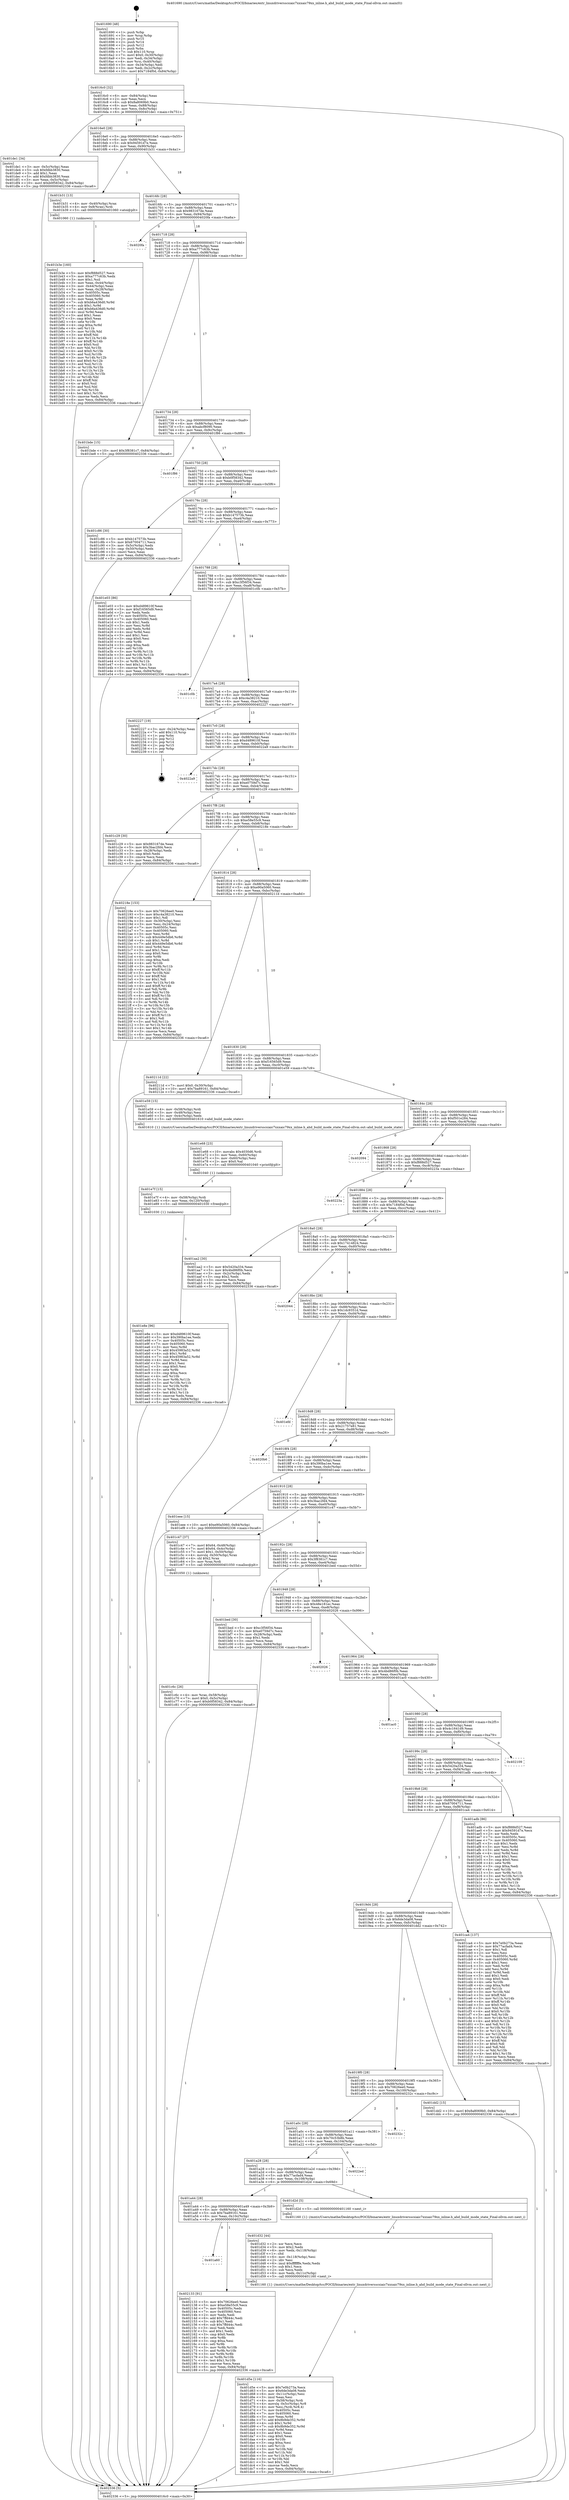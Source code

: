 digraph "0x401690" {
  label = "0x401690 (/mnt/c/Users/mathe/Desktop/tcc/POCII/binaries/extr_linuxdriversscsiaic7xxxaic79xx_inline.h_ahd_build_mode_state_Final-ollvm.out::main(0))"
  labelloc = "t"
  node[shape=record]

  Entry [label="",width=0.3,height=0.3,shape=circle,fillcolor=black,style=filled]
  "0x4016c0" [label="{
     0x4016c0 [32]\l
     | [instrs]\l
     &nbsp;&nbsp;0x4016c0 \<+6\>: mov -0x84(%rbp),%eax\l
     &nbsp;&nbsp;0x4016c6 \<+2\>: mov %eax,%ecx\l
     &nbsp;&nbsp;0x4016c8 \<+6\>: sub $0x8a8069b0,%ecx\l
     &nbsp;&nbsp;0x4016ce \<+6\>: mov %eax,-0x88(%rbp)\l
     &nbsp;&nbsp;0x4016d4 \<+6\>: mov %ecx,-0x8c(%rbp)\l
     &nbsp;&nbsp;0x4016da \<+6\>: je 0000000000401de1 \<main+0x751\>\l
  }"]
  "0x401de1" [label="{
     0x401de1 [34]\l
     | [instrs]\l
     &nbsp;&nbsp;0x401de1 \<+3\>: mov -0x5c(%rbp),%eax\l
     &nbsp;&nbsp;0x401de4 \<+5\>: sub $0xfdbb3830,%eax\l
     &nbsp;&nbsp;0x401de9 \<+3\>: add $0x1,%eax\l
     &nbsp;&nbsp;0x401dec \<+5\>: add $0xfdbb3830,%eax\l
     &nbsp;&nbsp;0x401df1 \<+3\>: mov %eax,-0x5c(%rbp)\l
     &nbsp;&nbsp;0x401df4 \<+10\>: movl $0xb0f58342,-0x84(%rbp)\l
     &nbsp;&nbsp;0x401dfe \<+5\>: jmp 0000000000402336 \<main+0xca6\>\l
  }"]
  "0x4016e0" [label="{
     0x4016e0 [28]\l
     | [instrs]\l
     &nbsp;&nbsp;0x4016e0 \<+5\>: jmp 00000000004016e5 \<main+0x55\>\l
     &nbsp;&nbsp;0x4016e5 \<+6\>: mov -0x88(%rbp),%eax\l
     &nbsp;&nbsp;0x4016eb \<+5\>: sub $0x94591d7e,%eax\l
     &nbsp;&nbsp;0x4016f0 \<+6\>: mov %eax,-0x90(%rbp)\l
     &nbsp;&nbsp;0x4016f6 \<+6\>: je 0000000000401b31 \<main+0x4a1\>\l
  }"]
  Exit [label="",width=0.3,height=0.3,shape=circle,fillcolor=black,style=filled,peripheries=2]
  "0x401b31" [label="{
     0x401b31 [13]\l
     | [instrs]\l
     &nbsp;&nbsp;0x401b31 \<+4\>: mov -0x40(%rbp),%rax\l
     &nbsp;&nbsp;0x401b35 \<+4\>: mov 0x8(%rax),%rdi\l
     &nbsp;&nbsp;0x401b39 \<+5\>: call 0000000000401060 \<atoi@plt\>\l
     | [calls]\l
     &nbsp;&nbsp;0x401060 \{1\} (unknown)\l
  }"]
  "0x4016fc" [label="{
     0x4016fc [28]\l
     | [instrs]\l
     &nbsp;&nbsp;0x4016fc \<+5\>: jmp 0000000000401701 \<main+0x71\>\l
     &nbsp;&nbsp;0x401701 \<+6\>: mov -0x88(%rbp),%eax\l
     &nbsp;&nbsp;0x401707 \<+5\>: sub $0x983167de,%eax\l
     &nbsp;&nbsp;0x40170c \<+6\>: mov %eax,-0x94(%rbp)\l
     &nbsp;&nbsp;0x401712 \<+6\>: je 00000000004020fa \<main+0xa6a\>\l
  }"]
  "0x401a60" [label="{
     0x401a60\l
  }", style=dashed]
  "0x4020fa" [label="{
     0x4020fa\l
  }", style=dashed]
  "0x401718" [label="{
     0x401718 [28]\l
     | [instrs]\l
     &nbsp;&nbsp;0x401718 \<+5\>: jmp 000000000040171d \<main+0x8d\>\l
     &nbsp;&nbsp;0x40171d \<+6\>: mov -0x88(%rbp),%eax\l
     &nbsp;&nbsp;0x401723 \<+5\>: sub $0xa777c63b,%eax\l
     &nbsp;&nbsp;0x401728 \<+6\>: mov %eax,-0x98(%rbp)\l
     &nbsp;&nbsp;0x40172e \<+6\>: je 0000000000401bde \<main+0x54e\>\l
  }"]
  "0x402133" [label="{
     0x402133 [91]\l
     | [instrs]\l
     &nbsp;&nbsp;0x402133 \<+5\>: mov $0x70626ee0,%eax\l
     &nbsp;&nbsp;0x402138 \<+5\>: mov $0xe58e55c9,%ecx\l
     &nbsp;&nbsp;0x40213d \<+7\>: mov 0x40505c,%edx\l
     &nbsp;&nbsp;0x402144 \<+7\>: mov 0x405060,%esi\l
     &nbsp;&nbsp;0x40214b \<+2\>: mov %edx,%edi\l
     &nbsp;&nbsp;0x40214d \<+6\>: add $0x7ffd44c,%edi\l
     &nbsp;&nbsp;0x402153 \<+3\>: sub $0x1,%edi\l
     &nbsp;&nbsp;0x402156 \<+6\>: sub $0x7ffd44c,%edi\l
     &nbsp;&nbsp;0x40215c \<+3\>: imul %edi,%edx\l
     &nbsp;&nbsp;0x40215f \<+3\>: and $0x1,%edx\l
     &nbsp;&nbsp;0x402162 \<+3\>: cmp $0x0,%edx\l
     &nbsp;&nbsp;0x402165 \<+4\>: sete %r8b\l
     &nbsp;&nbsp;0x402169 \<+3\>: cmp $0xa,%esi\l
     &nbsp;&nbsp;0x40216c \<+4\>: setl %r9b\l
     &nbsp;&nbsp;0x402170 \<+3\>: mov %r8b,%r10b\l
     &nbsp;&nbsp;0x402173 \<+3\>: and %r9b,%r10b\l
     &nbsp;&nbsp;0x402176 \<+3\>: xor %r9b,%r8b\l
     &nbsp;&nbsp;0x402179 \<+3\>: or %r8b,%r10b\l
     &nbsp;&nbsp;0x40217c \<+4\>: test $0x1,%r10b\l
     &nbsp;&nbsp;0x402180 \<+3\>: cmovne %ecx,%eax\l
     &nbsp;&nbsp;0x402183 \<+6\>: mov %eax,-0x84(%rbp)\l
     &nbsp;&nbsp;0x402189 \<+5\>: jmp 0000000000402336 \<main+0xca6\>\l
  }"]
  "0x401bde" [label="{
     0x401bde [15]\l
     | [instrs]\l
     &nbsp;&nbsp;0x401bde \<+10\>: movl $0x3f8381c7,-0x84(%rbp)\l
     &nbsp;&nbsp;0x401be8 \<+5\>: jmp 0000000000402336 \<main+0xca6\>\l
  }"]
  "0x401734" [label="{
     0x401734 [28]\l
     | [instrs]\l
     &nbsp;&nbsp;0x401734 \<+5\>: jmp 0000000000401739 \<main+0xa9\>\l
     &nbsp;&nbsp;0x401739 \<+6\>: mov -0x88(%rbp),%eax\l
     &nbsp;&nbsp;0x40173f \<+5\>: sub $0xabcf8090,%eax\l
     &nbsp;&nbsp;0x401744 \<+6\>: mov %eax,-0x9c(%rbp)\l
     &nbsp;&nbsp;0x40174a \<+6\>: je 0000000000401f86 \<main+0x8f6\>\l
  }"]
  "0x401e8e" [label="{
     0x401e8e [96]\l
     | [instrs]\l
     &nbsp;&nbsp;0x401e8e \<+5\>: mov $0xd489610f,%eax\l
     &nbsp;&nbsp;0x401e93 \<+5\>: mov $0x390ba1ee,%edx\l
     &nbsp;&nbsp;0x401e98 \<+7\>: mov 0x40505c,%esi\l
     &nbsp;&nbsp;0x401e9f \<+7\>: mov 0x405060,%ecx\l
     &nbsp;&nbsp;0x401ea6 \<+3\>: mov %esi,%r8d\l
     &nbsp;&nbsp;0x401ea9 \<+7\>: add $0x45983a52,%r8d\l
     &nbsp;&nbsp;0x401eb0 \<+4\>: sub $0x1,%r8d\l
     &nbsp;&nbsp;0x401eb4 \<+7\>: sub $0x45983a52,%r8d\l
     &nbsp;&nbsp;0x401ebb \<+4\>: imul %r8d,%esi\l
     &nbsp;&nbsp;0x401ebf \<+3\>: and $0x1,%esi\l
     &nbsp;&nbsp;0x401ec2 \<+3\>: cmp $0x0,%esi\l
     &nbsp;&nbsp;0x401ec5 \<+4\>: sete %r9b\l
     &nbsp;&nbsp;0x401ec9 \<+3\>: cmp $0xa,%ecx\l
     &nbsp;&nbsp;0x401ecc \<+4\>: setl %r10b\l
     &nbsp;&nbsp;0x401ed0 \<+3\>: mov %r9b,%r11b\l
     &nbsp;&nbsp;0x401ed3 \<+3\>: and %r10b,%r11b\l
     &nbsp;&nbsp;0x401ed6 \<+3\>: xor %r10b,%r9b\l
     &nbsp;&nbsp;0x401ed9 \<+3\>: or %r9b,%r11b\l
     &nbsp;&nbsp;0x401edc \<+4\>: test $0x1,%r11b\l
     &nbsp;&nbsp;0x401ee0 \<+3\>: cmovne %edx,%eax\l
     &nbsp;&nbsp;0x401ee3 \<+6\>: mov %eax,-0x84(%rbp)\l
     &nbsp;&nbsp;0x401ee9 \<+5\>: jmp 0000000000402336 \<main+0xca6\>\l
  }"]
  "0x401f86" [label="{
     0x401f86\l
  }", style=dashed]
  "0x401750" [label="{
     0x401750 [28]\l
     | [instrs]\l
     &nbsp;&nbsp;0x401750 \<+5\>: jmp 0000000000401755 \<main+0xc5\>\l
     &nbsp;&nbsp;0x401755 \<+6\>: mov -0x88(%rbp),%eax\l
     &nbsp;&nbsp;0x40175b \<+5\>: sub $0xb0f58342,%eax\l
     &nbsp;&nbsp;0x401760 \<+6\>: mov %eax,-0xa0(%rbp)\l
     &nbsp;&nbsp;0x401766 \<+6\>: je 0000000000401c86 \<main+0x5f6\>\l
  }"]
  "0x401e7f" [label="{
     0x401e7f [15]\l
     | [instrs]\l
     &nbsp;&nbsp;0x401e7f \<+4\>: mov -0x58(%rbp),%rdi\l
     &nbsp;&nbsp;0x401e83 \<+6\>: mov %eax,-0x120(%rbp)\l
     &nbsp;&nbsp;0x401e89 \<+5\>: call 0000000000401030 \<free@plt\>\l
     | [calls]\l
     &nbsp;&nbsp;0x401030 \{1\} (unknown)\l
  }"]
  "0x401c86" [label="{
     0x401c86 [30]\l
     | [instrs]\l
     &nbsp;&nbsp;0x401c86 \<+5\>: mov $0xb147573b,%eax\l
     &nbsp;&nbsp;0x401c8b \<+5\>: mov $0x67004711,%ecx\l
     &nbsp;&nbsp;0x401c90 \<+3\>: mov -0x5c(%rbp),%edx\l
     &nbsp;&nbsp;0x401c93 \<+3\>: cmp -0x50(%rbp),%edx\l
     &nbsp;&nbsp;0x401c96 \<+3\>: cmovl %ecx,%eax\l
     &nbsp;&nbsp;0x401c99 \<+6\>: mov %eax,-0x84(%rbp)\l
     &nbsp;&nbsp;0x401c9f \<+5\>: jmp 0000000000402336 \<main+0xca6\>\l
  }"]
  "0x40176c" [label="{
     0x40176c [28]\l
     | [instrs]\l
     &nbsp;&nbsp;0x40176c \<+5\>: jmp 0000000000401771 \<main+0xe1\>\l
     &nbsp;&nbsp;0x401771 \<+6\>: mov -0x88(%rbp),%eax\l
     &nbsp;&nbsp;0x401777 \<+5\>: sub $0xb147573b,%eax\l
     &nbsp;&nbsp;0x40177c \<+6\>: mov %eax,-0xa4(%rbp)\l
     &nbsp;&nbsp;0x401782 \<+6\>: je 0000000000401e03 \<main+0x773\>\l
  }"]
  "0x401e68" [label="{
     0x401e68 [23]\l
     | [instrs]\l
     &nbsp;&nbsp;0x401e68 \<+10\>: movabs $0x4030d6,%rdi\l
     &nbsp;&nbsp;0x401e72 \<+3\>: mov %eax,-0x60(%rbp)\l
     &nbsp;&nbsp;0x401e75 \<+3\>: mov -0x60(%rbp),%esi\l
     &nbsp;&nbsp;0x401e78 \<+2\>: mov $0x0,%al\l
     &nbsp;&nbsp;0x401e7a \<+5\>: call 0000000000401040 \<printf@plt\>\l
     | [calls]\l
     &nbsp;&nbsp;0x401040 \{1\} (unknown)\l
  }"]
  "0x401e03" [label="{
     0x401e03 [86]\l
     | [instrs]\l
     &nbsp;&nbsp;0x401e03 \<+5\>: mov $0xd489610f,%eax\l
     &nbsp;&nbsp;0x401e08 \<+5\>: mov $0xf16565d9,%ecx\l
     &nbsp;&nbsp;0x401e0d \<+2\>: xor %edx,%edx\l
     &nbsp;&nbsp;0x401e0f \<+7\>: mov 0x40505c,%esi\l
     &nbsp;&nbsp;0x401e16 \<+7\>: mov 0x405060,%edi\l
     &nbsp;&nbsp;0x401e1d \<+3\>: sub $0x1,%edx\l
     &nbsp;&nbsp;0x401e20 \<+3\>: mov %esi,%r8d\l
     &nbsp;&nbsp;0x401e23 \<+3\>: add %edx,%r8d\l
     &nbsp;&nbsp;0x401e26 \<+4\>: imul %r8d,%esi\l
     &nbsp;&nbsp;0x401e2a \<+3\>: and $0x1,%esi\l
     &nbsp;&nbsp;0x401e2d \<+3\>: cmp $0x0,%esi\l
     &nbsp;&nbsp;0x401e30 \<+4\>: sete %r9b\l
     &nbsp;&nbsp;0x401e34 \<+3\>: cmp $0xa,%edi\l
     &nbsp;&nbsp;0x401e37 \<+4\>: setl %r10b\l
     &nbsp;&nbsp;0x401e3b \<+3\>: mov %r9b,%r11b\l
     &nbsp;&nbsp;0x401e3e \<+3\>: and %r10b,%r11b\l
     &nbsp;&nbsp;0x401e41 \<+3\>: xor %r10b,%r9b\l
     &nbsp;&nbsp;0x401e44 \<+3\>: or %r9b,%r11b\l
     &nbsp;&nbsp;0x401e47 \<+4\>: test $0x1,%r11b\l
     &nbsp;&nbsp;0x401e4b \<+3\>: cmovne %ecx,%eax\l
     &nbsp;&nbsp;0x401e4e \<+6\>: mov %eax,-0x84(%rbp)\l
     &nbsp;&nbsp;0x401e54 \<+5\>: jmp 0000000000402336 \<main+0xca6\>\l
  }"]
  "0x401788" [label="{
     0x401788 [28]\l
     | [instrs]\l
     &nbsp;&nbsp;0x401788 \<+5\>: jmp 000000000040178d \<main+0xfd\>\l
     &nbsp;&nbsp;0x40178d \<+6\>: mov -0x88(%rbp),%eax\l
     &nbsp;&nbsp;0x401793 \<+5\>: sub $0xc3f56f34,%eax\l
     &nbsp;&nbsp;0x401798 \<+6\>: mov %eax,-0xa8(%rbp)\l
     &nbsp;&nbsp;0x40179e \<+6\>: je 0000000000401c0b \<main+0x57b\>\l
  }"]
  "0x401d5e" [label="{
     0x401d5e [116]\l
     | [instrs]\l
     &nbsp;&nbsp;0x401d5e \<+5\>: mov $0x7e0b273a,%ecx\l
     &nbsp;&nbsp;0x401d63 \<+5\>: mov $0x6de3da08,%edx\l
     &nbsp;&nbsp;0x401d68 \<+6\>: mov -0x11c(%rbp),%esi\l
     &nbsp;&nbsp;0x401d6e \<+3\>: imul %eax,%esi\l
     &nbsp;&nbsp;0x401d71 \<+4\>: mov -0x58(%rbp),%rdi\l
     &nbsp;&nbsp;0x401d75 \<+4\>: movslq -0x5c(%rbp),%r8\l
     &nbsp;&nbsp;0x401d79 \<+4\>: mov %esi,(%rdi,%r8,4)\l
     &nbsp;&nbsp;0x401d7d \<+7\>: mov 0x40505c,%eax\l
     &nbsp;&nbsp;0x401d84 \<+7\>: mov 0x405060,%esi\l
     &nbsp;&nbsp;0x401d8b \<+3\>: mov %eax,%r9d\l
     &nbsp;&nbsp;0x401d8e \<+7\>: add $0x8b9de352,%r9d\l
     &nbsp;&nbsp;0x401d95 \<+4\>: sub $0x1,%r9d\l
     &nbsp;&nbsp;0x401d99 \<+7\>: sub $0x8b9de352,%r9d\l
     &nbsp;&nbsp;0x401da0 \<+4\>: imul %r9d,%eax\l
     &nbsp;&nbsp;0x401da4 \<+3\>: and $0x1,%eax\l
     &nbsp;&nbsp;0x401da7 \<+3\>: cmp $0x0,%eax\l
     &nbsp;&nbsp;0x401daa \<+4\>: sete %r10b\l
     &nbsp;&nbsp;0x401dae \<+3\>: cmp $0xa,%esi\l
     &nbsp;&nbsp;0x401db1 \<+4\>: setl %r11b\l
     &nbsp;&nbsp;0x401db5 \<+3\>: mov %r10b,%bl\l
     &nbsp;&nbsp;0x401db8 \<+3\>: and %r11b,%bl\l
     &nbsp;&nbsp;0x401dbb \<+3\>: xor %r11b,%r10b\l
     &nbsp;&nbsp;0x401dbe \<+3\>: or %r10b,%bl\l
     &nbsp;&nbsp;0x401dc1 \<+3\>: test $0x1,%bl\l
     &nbsp;&nbsp;0x401dc4 \<+3\>: cmovne %edx,%ecx\l
     &nbsp;&nbsp;0x401dc7 \<+6\>: mov %ecx,-0x84(%rbp)\l
     &nbsp;&nbsp;0x401dcd \<+5\>: jmp 0000000000402336 \<main+0xca6\>\l
  }"]
  "0x401c0b" [label="{
     0x401c0b\l
  }", style=dashed]
  "0x4017a4" [label="{
     0x4017a4 [28]\l
     | [instrs]\l
     &nbsp;&nbsp;0x4017a4 \<+5\>: jmp 00000000004017a9 \<main+0x119\>\l
     &nbsp;&nbsp;0x4017a9 \<+6\>: mov -0x88(%rbp),%eax\l
     &nbsp;&nbsp;0x4017af \<+5\>: sub $0xc4a38210,%eax\l
     &nbsp;&nbsp;0x4017b4 \<+6\>: mov %eax,-0xac(%rbp)\l
     &nbsp;&nbsp;0x4017ba \<+6\>: je 0000000000402227 \<main+0xb97\>\l
  }"]
  "0x401d32" [label="{
     0x401d32 [44]\l
     | [instrs]\l
     &nbsp;&nbsp;0x401d32 \<+2\>: xor %ecx,%ecx\l
     &nbsp;&nbsp;0x401d34 \<+5\>: mov $0x2,%edx\l
     &nbsp;&nbsp;0x401d39 \<+6\>: mov %edx,-0x118(%rbp)\l
     &nbsp;&nbsp;0x401d3f \<+1\>: cltd\l
     &nbsp;&nbsp;0x401d40 \<+6\>: mov -0x118(%rbp),%esi\l
     &nbsp;&nbsp;0x401d46 \<+2\>: idiv %esi\l
     &nbsp;&nbsp;0x401d48 \<+6\>: imul $0xfffffffe,%edx,%edx\l
     &nbsp;&nbsp;0x401d4e \<+3\>: sub $0x1,%ecx\l
     &nbsp;&nbsp;0x401d51 \<+2\>: sub %ecx,%edx\l
     &nbsp;&nbsp;0x401d53 \<+6\>: mov %edx,-0x11c(%rbp)\l
     &nbsp;&nbsp;0x401d59 \<+5\>: call 0000000000401160 \<next_i\>\l
     | [calls]\l
     &nbsp;&nbsp;0x401160 \{1\} (/mnt/c/Users/mathe/Desktop/tcc/POCII/binaries/extr_linuxdriversscsiaic7xxxaic79xx_inline.h_ahd_build_mode_state_Final-ollvm.out::next_i)\l
  }"]
  "0x402227" [label="{
     0x402227 [19]\l
     | [instrs]\l
     &nbsp;&nbsp;0x402227 \<+3\>: mov -0x24(%rbp),%eax\l
     &nbsp;&nbsp;0x40222a \<+7\>: add $0x110,%rsp\l
     &nbsp;&nbsp;0x402231 \<+1\>: pop %rbx\l
     &nbsp;&nbsp;0x402232 \<+2\>: pop %r12\l
     &nbsp;&nbsp;0x402234 \<+2\>: pop %r14\l
     &nbsp;&nbsp;0x402236 \<+2\>: pop %r15\l
     &nbsp;&nbsp;0x402238 \<+1\>: pop %rbp\l
     &nbsp;&nbsp;0x402239 \<+1\>: ret\l
  }"]
  "0x4017c0" [label="{
     0x4017c0 [28]\l
     | [instrs]\l
     &nbsp;&nbsp;0x4017c0 \<+5\>: jmp 00000000004017c5 \<main+0x135\>\l
     &nbsp;&nbsp;0x4017c5 \<+6\>: mov -0x88(%rbp),%eax\l
     &nbsp;&nbsp;0x4017cb \<+5\>: sub $0xd489610f,%eax\l
     &nbsp;&nbsp;0x4017d0 \<+6\>: mov %eax,-0xb0(%rbp)\l
     &nbsp;&nbsp;0x4017d6 \<+6\>: je 00000000004022a9 \<main+0xc19\>\l
  }"]
  "0x401a44" [label="{
     0x401a44 [28]\l
     | [instrs]\l
     &nbsp;&nbsp;0x401a44 \<+5\>: jmp 0000000000401a49 \<main+0x3b9\>\l
     &nbsp;&nbsp;0x401a49 \<+6\>: mov -0x88(%rbp),%eax\l
     &nbsp;&nbsp;0x401a4f \<+5\>: sub $0x7ba89161,%eax\l
     &nbsp;&nbsp;0x401a54 \<+6\>: mov %eax,-0x10c(%rbp)\l
     &nbsp;&nbsp;0x401a5a \<+6\>: je 0000000000402133 \<main+0xaa3\>\l
  }"]
  "0x4022a9" [label="{
     0x4022a9\l
  }", style=dashed]
  "0x4017dc" [label="{
     0x4017dc [28]\l
     | [instrs]\l
     &nbsp;&nbsp;0x4017dc \<+5\>: jmp 00000000004017e1 \<main+0x151\>\l
     &nbsp;&nbsp;0x4017e1 \<+6\>: mov -0x88(%rbp),%eax\l
     &nbsp;&nbsp;0x4017e7 \<+5\>: sub $0xe0759d7c,%eax\l
     &nbsp;&nbsp;0x4017ec \<+6\>: mov %eax,-0xb4(%rbp)\l
     &nbsp;&nbsp;0x4017f2 \<+6\>: je 0000000000401c29 \<main+0x599\>\l
  }"]
  "0x401d2d" [label="{
     0x401d2d [5]\l
     | [instrs]\l
     &nbsp;&nbsp;0x401d2d \<+5\>: call 0000000000401160 \<next_i\>\l
     | [calls]\l
     &nbsp;&nbsp;0x401160 \{1\} (/mnt/c/Users/mathe/Desktop/tcc/POCII/binaries/extr_linuxdriversscsiaic7xxxaic79xx_inline.h_ahd_build_mode_state_Final-ollvm.out::next_i)\l
  }"]
  "0x401c29" [label="{
     0x401c29 [30]\l
     | [instrs]\l
     &nbsp;&nbsp;0x401c29 \<+5\>: mov $0x983167de,%eax\l
     &nbsp;&nbsp;0x401c2e \<+5\>: mov $0x3bac2fd4,%ecx\l
     &nbsp;&nbsp;0x401c33 \<+3\>: mov -0x28(%rbp),%edx\l
     &nbsp;&nbsp;0x401c36 \<+3\>: cmp $0x0,%edx\l
     &nbsp;&nbsp;0x401c39 \<+3\>: cmove %ecx,%eax\l
     &nbsp;&nbsp;0x401c3c \<+6\>: mov %eax,-0x84(%rbp)\l
     &nbsp;&nbsp;0x401c42 \<+5\>: jmp 0000000000402336 \<main+0xca6\>\l
  }"]
  "0x4017f8" [label="{
     0x4017f8 [28]\l
     | [instrs]\l
     &nbsp;&nbsp;0x4017f8 \<+5\>: jmp 00000000004017fd \<main+0x16d\>\l
     &nbsp;&nbsp;0x4017fd \<+6\>: mov -0x88(%rbp),%eax\l
     &nbsp;&nbsp;0x401803 \<+5\>: sub $0xe58e55c9,%eax\l
     &nbsp;&nbsp;0x401808 \<+6\>: mov %eax,-0xb8(%rbp)\l
     &nbsp;&nbsp;0x40180e \<+6\>: je 000000000040218e \<main+0xafe\>\l
  }"]
  "0x401a28" [label="{
     0x401a28 [28]\l
     | [instrs]\l
     &nbsp;&nbsp;0x401a28 \<+5\>: jmp 0000000000401a2d \<main+0x39d\>\l
     &nbsp;&nbsp;0x401a2d \<+6\>: mov -0x88(%rbp),%eax\l
     &nbsp;&nbsp;0x401a33 \<+5\>: sub $0x77acfad4,%eax\l
     &nbsp;&nbsp;0x401a38 \<+6\>: mov %eax,-0x108(%rbp)\l
     &nbsp;&nbsp;0x401a3e \<+6\>: je 0000000000401d2d \<main+0x69d\>\l
  }"]
  "0x40218e" [label="{
     0x40218e [153]\l
     | [instrs]\l
     &nbsp;&nbsp;0x40218e \<+5\>: mov $0x70626ee0,%eax\l
     &nbsp;&nbsp;0x402193 \<+5\>: mov $0xc4a38210,%ecx\l
     &nbsp;&nbsp;0x402198 \<+2\>: mov $0x1,%dl\l
     &nbsp;&nbsp;0x40219a \<+3\>: mov -0x30(%rbp),%esi\l
     &nbsp;&nbsp;0x40219d \<+3\>: mov %esi,-0x24(%rbp)\l
     &nbsp;&nbsp;0x4021a0 \<+7\>: mov 0x40505c,%esi\l
     &nbsp;&nbsp;0x4021a7 \<+7\>: mov 0x405060,%edi\l
     &nbsp;&nbsp;0x4021ae \<+3\>: mov %esi,%r8d\l
     &nbsp;&nbsp;0x4021b1 \<+7\>: sub $0x449e5db6,%r8d\l
     &nbsp;&nbsp;0x4021b8 \<+4\>: sub $0x1,%r8d\l
     &nbsp;&nbsp;0x4021bc \<+7\>: add $0x449e5db6,%r8d\l
     &nbsp;&nbsp;0x4021c3 \<+4\>: imul %r8d,%esi\l
     &nbsp;&nbsp;0x4021c7 \<+3\>: and $0x1,%esi\l
     &nbsp;&nbsp;0x4021ca \<+3\>: cmp $0x0,%esi\l
     &nbsp;&nbsp;0x4021cd \<+4\>: sete %r9b\l
     &nbsp;&nbsp;0x4021d1 \<+3\>: cmp $0xa,%edi\l
     &nbsp;&nbsp;0x4021d4 \<+4\>: setl %r10b\l
     &nbsp;&nbsp;0x4021d8 \<+3\>: mov %r9b,%r11b\l
     &nbsp;&nbsp;0x4021db \<+4\>: xor $0xff,%r11b\l
     &nbsp;&nbsp;0x4021df \<+3\>: mov %r10b,%bl\l
     &nbsp;&nbsp;0x4021e2 \<+3\>: xor $0xff,%bl\l
     &nbsp;&nbsp;0x4021e5 \<+3\>: xor $0x1,%dl\l
     &nbsp;&nbsp;0x4021e8 \<+3\>: mov %r11b,%r14b\l
     &nbsp;&nbsp;0x4021eb \<+4\>: and $0xff,%r14b\l
     &nbsp;&nbsp;0x4021ef \<+3\>: and %dl,%r9b\l
     &nbsp;&nbsp;0x4021f2 \<+3\>: mov %bl,%r15b\l
     &nbsp;&nbsp;0x4021f5 \<+4\>: and $0xff,%r15b\l
     &nbsp;&nbsp;0x4021f9 \<+3\>: and %dl,%r10b\l
     &nbsp;&nbsp;0x4021fc \<+3\>: or %r9b,%r14b\l
     &nbsp;&nbsp;0x4021ff \<+3\>: or %r10b,%r15b\l
     &nbsp;&nbsp;0x402202 \<+3\>: xor %r15b,%r14b\l
     &nbsp;&nbsp;0x402205 \<+3\>: or %bl,%r11b\l
     &nbsp;&nbsp;0x402208 \<+4\>: xor $0xff,%r11b\l
     &nbsp;&nbsp;0x40220c \<+3\>: or $0x1,%dl\l
     &nbsp;&nbsp;0x40220f \<+3\>: and %dl,%r11b\l
     &nbsp;&nbsp;0x402212 \<+3\>: or %r11b,%r14b\l
     &nbsp;&nbsp;0x402215 \<+4\>: test $0x1,%r14b\l
     &nbsp;&nbsp;0x402219 \<+3\>: cmovne %ecx,%eax\l
     &nbsp;&nbsp;0x40221c \<+6\>: mov %eax,-0x84(%rbp)\l
     &nbsp;&nbsp;0x402222 \<+5\>: jmp 0000000000402336 \<main+0xca6\>\l
  }"]
  "0x401814" [label="{
     0x401814 [28]\l
     | [instrs]\l
     &nbsp;&nbsp;0x401814 \<+5\>: jmp 0000000000401819 \<main+0x189\>\l
     &nbsp;&nbsp;0x401819 \<+6\>: mov -0x88(%rbp),%eax\l
     &nbsp;&nbsp;0x40181f \<+5\>: sub $0xe90a5060,%eax\l
     &nbsp;&nbsp;0x401824 \<+6\>: mov %eax,-0xbc(%rbp)\l
     &nbsp;&nbsp;0x40182a \<+6\>: je 000000000040211d \<main+0xa8d\>\l
  }"]
  "0x4022ed" [label="{
     0x4022ed\l
  }", style=dashed]
  "0x40211d" [label="{
     0x40211d [22]\l
     | [instrs]\l
     &nbsp;&nbsp;0x40211d \<+7\>: movl $0x0,-0x30(%rbp)\l
     &nbsp;&nbsp;0x402124 \<+10\>: movl $0x7ba89161,-0x84(%rbp)\l
     &nbsp;&nbsp;0x40212e \<+5\>: jmp 0000000000402336 \<main+0xca6\>\l
  }"]
  "0x401830" [label="{
     0x401830 [28]\l
     | [instrs]\l
     &nbsp;&nbsp;0x401830 \<+5\>: jmp 0000000000401835 \<main+0x1a5\>\l
     &nbsp;&nbsp;0x401835 \<+6\>: mov -0x88(%rbp),%eax\l
     &nbsp;&nbsp;0x40183b \<+5\>: sub $0xf16565d9,%eax\l
     &nbsp;&nbsp;0x401840 \<+6\>: mov %eax,-0xc0(%rbp)\l
     &nbsp;&nbsp;0x401846 \<+6\>: je 0000000000401e59 \<main+0x7c9\>\l
  }"]
  "0x401a0c" [label="{
     0x401a0c [28]\l
     | [instrs]\l
     &nbsp;&nbsp;0x401a0c \<+5\>: jmp 0000000000401a11 \<main+0x381\>\l
     &nbsp;&nbsp;0x401a11 \<+6\>: mov -0x88(%rbp),%eax\l
     &nbsp;&nbsp;0x401a17 \<+5\>: sub $0x70c53b8b,%eax\l
     &nbsp;&nbsp;0x401a1c \<+6\>: mov %eax,-0x104(%rbp)\l
     &nbsp;&nbsp;0x401a22 \<+6\>: je 00000000004022ed \<main+0xc5d\>\l
  }"]
  "0x401e59" [label="{
     0x401e59 [15]\l
     | [instrs]\l
     &nbsp;&nbsp;0x401e59 \<+4\>: mov -0x58(%rbp),%rdi\l
     &nbsp;&nbsp;0x401e5d \<+3\>: mov -0x48(%rbp),%esi\l
     &nbsp;&nbsp;0x401e60 \<+3\>: mov -0x4c(%rbp),%edx\l
     &nbsp;&nbsp;0x401e63 \<+5\>: call 0000000000401610 \<ahd_build_mode_state\>\l
     | [calls]\l
     &nbsp;&nbsp;0x401610 \{1\} (/mnt/c/Users/mathe/Desktop/tcc/POCII/binaries/extr_linuxdriversscsiaic7xxxaic79xx_inline.h_ahd_build_mode_state_Final-ollvm.out::ahd_build_mode_state)\l
  }"]
  "0x40184c" [label="{
     0x40184c [28]\l
     | [instrs]\l
     &nbsp;&nbsp;0x40184c \<+5\>: jmp 0000000000401851 \<main+0x1c1\>\l
     &nbsp;&nbsp;0x401851 \<+6\>: mov -0x88(%rbp),%eax\l
     &nbsp;&nbsp;0x401857 \<+5\>: sub $0xf501e284,%eax\l
     &nbsp;&nbsp;0x40185c \<+6\>: mov %eax,-0xc4(%rbp)\l
     &nbsp;&nbsp;0x401862 \<+6\>: je 0000000000402094 \<main+0xa04\>\l
  }"]
  "0x40232c" [label="{
     0x40232c\l
  }", style=dashed]
  "0x402094" [label="{
     0x402094\l
  }", style=dashed]
  "0x401868" [label="{
     0x401868 [28]\l
     | [instrs]\l
     &nbsp;&nbsp;0x401868 \<+5\>: jmp 000000000040186d \<main+0x1dd\>\l
     &nbsp;&nbsp;0x40186d \<+6\>: mov -0x88(%rbp),%eax\l
     &nbsp;&nbsp;0x401873 \<+5\>: sub $0xf888d527,%eax\l
     &nbsp;&nbsp;0x401878 \<+6\>: mov %eax,-0xc8(%rbp)\l
     &nbsp;&nbsp;0x40187e \<+6\>: je 000000000040223a \<main+0xbaa\>\l
  }"]
  "0x4019f0" [label="{
     0x4019f0 [28]\l
     | [instrs]\l
     &nbsp;&nbsp;0x4019f0 \<+5\>: jmp 00000000004019f5 \<main+0x365\>\l
     &nbsp;&nbsp;0x4019f5 \<+6\>: mov -0x88(%rbp),%eax\l
     &nbsp;&nbsp;0x4019fb \<+5\>: sub $0x70626ee0,%eax\l
     &nbsp;&nbsp;0x401a00 \<+6\>: mov %eax,-0x100(%rbp)\l
     &nbsp;&nbsp;0x401a06 \<+6\>: je 000000000040232c \<main+0xc9c\>\l
  }"]
  "0x40223a" [label="{
     0x40223a\l
  }", style=dashed]
  "0x401884" [label="{
     0x401884 [28]\l
     | [instrs]\l
     &nbsp;&nbsp;0x401884 \<+5\>: jmp 0000000000401889 \<main+0x1f9\>\l
     &nbsp;&nbsp;0x401889 \<+6\>: mov -0x88(%rbp),%eax\l
     &nbsp;&nbsp;0x40188f \<+5\>: sub $0x7184f0d,%eax\l
     &nbsp;&nbsp;0x401894 \<+6\>: mov %eax,-0xcc(%rbp)\l
     &nbsp;&nbsp;0x40189a \<+6\>: je 0000000000401aa2 \<main+0x412\>\l
  }"]
  "0x401dd2" [label="{
     0x401dd2 [15]\l
     | [instrs]\l
     &nbsp;&nbsp;0x401dd2 \<+10\>: movl $0x8a8069b0,-0x84(%rbp)\l
     &nbsp;&nbsp;0x401ddc \<+5\>: jmp 0000000000402336 \<main+0xca6\>\l
  }"]
  "0x401aa2" [label="{
     0x401aa2 [30]\l
     | [instrs]\l
     &nbsp;&nbsp;0x401aa2 \<+5\>: mov $0x5420a334,%eax\l
     &nbsp;&nbsp;0x401aa7 \<+5\>: mov $0x4bd86f0b,%ecx\l
     &nbsp;&nbsp;0x401aac \<+3\>: mov -0x2c(%rbp),%edx\l
     &nbsp;&nbsp;0x401aaf \<+3\>: cmp $0x2,%edx\l
     &nbsp;&nbsp;0x401ab2 \<+3\>: cmovne %ecx,%eax\l
     &nbsp;&nbsp;0x401ab5 \<+6\>: mov %eax,-0x84(%rbp)\l
     &nbsp;&nbsp;0x401abb \<+5\>: jmp 0000000000402336 \<main+0xca6\>\l
  }"]
  "0x4018a0" [label="{
     0x4018a0 [28]\l
     | [instrs]\l
     &nbsp;&nbsp;0x4018a0 \<+5\>: jmp 00000000004018a5 \<main+0x215\>\l
     &nbsp;&nbsp;0x4018a5 \<+6\>: mov -0x88(%rbp),%eax\l
     &nbsp;&nbsp;0x4018ab \<+5\>: sub $0x17414824,%eax\l
     &nbsp;&nbsp;0x4018b0 \<+6\>: mov %eax,-0xd0(%rbp)\l
     &nbsp;&nbsp;0x4018b6 \<+6\>: je 0000000000402044 \<main+0x9b4\>\l
  }"]
  "0x402336" [label="{
     0x402336 [5]\l
     | [instrs]\l
     &nbsp;&nbsp;0x402336 \<+5\>: jmp 00000000004016c0 \<main+0x30\>\l
  }"]
  "0x401690" [label="{
     0x401690 [48]\l
     | [instrs]\l
     &nbsp;&nbsp;0x401690 \<+1\>: push %rbp\l
     &nbsp;&nbsp;0x401691 \<+3\>: mov %rsp,%rbp\l
     &nbsp;&nbsp;0x401694 \<+2\>: push %r15\l
     &nbsp;&nbsp;0x401696 \<+2\>: push %r14\l
     &nbsp;&nbsp;0x401698 \<+2\>: push %r12\l
     &nbsp;&nbsp;0x40169a \<+1\>: push %rbx\l
     &nbsp;&nbsp;0x40169b \<+7\>: sub $0x110,%rsp\l
     &nbsp;&nbsp;0x4016a2 \<+7\>: movl $0x0,-0x30(%rbp)\l
     &nbsp;&nbsp;0x4016a9 \<+3\>: mov %edi,-0x34(%rbp)\l
     &nbsp;&nbsp;0x4016ac \<+4\>: mov %rsi,-0x40(%rbp)\l
     &nbsp;&nbsp;0x4016b0 \<+3\>: mov -0x34(%rbp),%edi\l
     &nbsp;&nbsp;0x4016b3 \<+3\>: mov %edi,-0x2c(%rbp)\l
     &nbsp;&nbsp;0x4016b6 \<+10\>: movl $0x7184f0d,-0x84(%rbp)\l
  }"]
  "0x4019d4" [label="{
     0x4019d4 [28]\l
     | [instrs]\l
     &nbsp;&nbsp;0x4019d4 \<+5\>: jmp 00000000004019d9 \<main+0x349\>\l
     &nbsp;&nbsp;0x4019d9 \<+6\>: mov -0x88(%rbp),%eax\l
     &nbsp;&nbsp;0x4019df \<+5\>: sub $0x6de3da08,%eax\l
     &nbsp;&nbsp;0x4019e4 \<+6\>: mov %eax,-0xfc(%rbp)\l
     &nbsp;&nbsp;0x4019ea \<+6\>: je 0000000000401dd2 \<main+0x742\>\l
  }"]
  "0x402044" [label="{
     0x402044\l
  }", style=dashed]
  "0x4018bc" [label="{
     0x4018bc [28]\l
     | [instrs]\l
     &nbsp;&nbsp;0x4018bc \<+5\>: jmp 00000000004018c1 \<main+0x231\>\l
     &nbsp;&nbsp;0x4018c1 \<+6\>: mov -0x88(%rbp),%eax\l
     &nbsp;&nbsp;0x4018c7 \<+5\>: sub $0x1dc9351d,%eax\l
     &nbsp;&nbsp;0x4018cc \<+6\>: mov %eax,-0xd4(%rbp)\l
     &nbsp;&nbsp;0x4018d2 \<+6\>: je 0000000000401efd \<main+0x86d\>\l
  }"]
  "0x401ca4" [label="{
     0x401ca4 [137]\l
     | [instrs]\l
     &nbsp;&nbsp;0x401ca4 \<+5\>: mov $0x7e0b273a,%eax\l
     &nbsp;&nbsp;0x401ca9 \<+5\>: mov $0x77acfad4,%ecx\l
     &nbsp;&nbsp;0x401cae \<+2\>: mov $0x1,%dl\l
     &nbsp;&nbsp;0x401cb0 \<+2\>: xor %esi,%esi\l
     &nbsp;&nbsp;0x401cb2 \<+7\>: mov 0x40505c,%edi\l
     &nbsp;&nbsp;0x401cb9 \<+8\>: mov 0x405060,%r8d\l
     &nbsp;&nbsp;0x401cc1 \<+3\>: sub $0x1,%esi\l
     &nbsp;&nbsp;0x401cc4 \<+3\>: mov %edi,%r9d\l
     &nbsp;&nbsp;0x401cc7 \<+3\>: add %esi,%r9d\l
     &nbsp;&nbsp;0x401cca \<+4\>: imul %r9d,%edi\l
     &nbsp;&nbsp;0x401cce \<+3\>: and $0x1,%edi\l
     &nbsp;&nbsp;0x401cd1 \<+3\>: cmp $0x0,%edi\l
     &nbsp;&nbsp;0x401cd4 \<+4\>: sete %r10b\l
     &nbsp;&nbsp;0x401cd8 \<+4\>: cmp $0xa,%r8d\l
     &nbsp;&nbsp;0x401cdc \<+4\>: setl %r11b\l
     &nbsp;&nbsp;0x401ce0 \<+3\>: mov %r10b,%bl\l
     &nbsp;&nbsp;0x401ce3 \<+3\>: xor $0xff,%bl\l
     &nbsp;&nbsp;0x401ce6 \<+3\>: mov %r11b,%r14b\l
     &nbsp;&nbsp;0x401ce9 \<+4\>: xor $0xff,%r14b\l
     &nbsp;&nbsp;0x401ced \<+3\>: xor $0x0,%dl\l
     &nbsp;&nbsp;0x401cf0 \<+3\>: mov %bl,%r15b\l
     &nbsp;&nbsp;0x401cf3 \<+4\>: and $0x0,%r15b\l
     &nbsp;&nbsp;0x401cf7 \<+3\>: and %dl,%r10b\l
     &nbsp;&nbsp;0x401cfa \<+3\>: mov %r14b,%r12b\l
     &nbsp;&nbsp;0x401cfd \<+4\>: and $0x0,%r12b\l
     &nbsp;&nbsp;0x401d01 \<+3\>: and %dl,%r11b\l
     &nbsp;&nbsp;0x401d04 \<+3\>: or %r10b,%r15b\l
     &nbsp;&nbsp;0x401d07 \<+3\>: or %r11b,%r12b\l
     &nbsp;&nbsp;0x401d0a \<+3\>: xor %r12b,%r15b\l
     &nbsp;&nbsp;0x401d0d \<+3\>: or %r14b,%bl\l
     &nbsp;&nbsp;0x401d10 \<+3\>: xor $0xff,%bl\l
     &nbsp;&nbsp;0x401d13 \<+3\>: or $0x0,%dl\l
     &nbsp;&nbsp;0x401d16 \<+2\>: and %dl,%bl\l
     &nbsp;&nbsp;0x401d18 \<+3\>: or %bl,%r15b\l
     &nbsp;&nbsp;0x401d1b \<+4\>: test $0x1,%r15b\l
     &nbsp;&nbsp;0x401d1f \<+3\>: cmovne %ecx,%eax\l
     &nbsp;&nbsp;0x401d22 \<+6\>: mov %eax,-0x84(%rbp)\l
     &nbsp;&nbsp;0x401d28 \<+5\>: jmp 0000000000402336 \<main+0xca6\>\l
  }"]
  "0x401efd" [label="{
     0x401efd\l
  }", style=dashed]
  "0x4018d8" [label="{
     0x4018d8 [28]\l
     | [instrs]\l
     &nbsp;&nbsp;0x4018d8 \<+5\>: jmp 00000000004018dd \<main+0x24d\>\l
     &nbsp;&nbsp;0x4018dd \<+6\>: mov -0x88(%rbp),%eax\l
     &nbsp;&nbsp;0x4018e3 \<+5\>: sub $0x21757e81,%eax\l
     &nbsp;&nbsp;0x4018e8 \<+6\>: mov %eax,-0xd8(%rbp)\l
     &nbsp;&nbsp;0x4018ee \<+6\>: je 00000000004020b6 \<main+0xa26\>\l
  }"]
  "0x401c6c" [label="{
     0x401c6c [26]\l
     | [instrs]\l
     &nbsp;&nbsp;0x401c6c \<+4\>: mov %rax,-0x58(%rbp)\l
     &nbsp;&nbsp;0x401c70 \<+7\>: movl $0x0,-0x5c(%rbp)\l
     &nbsp;&nbsp;0x401c77 \<+10\>: movl $0xb0f58342,-0x84(%rbp)\l
     &nbsp;&nbsp;0x401c81 \<+5\>: jmp 0000000000402336 \<main+0xca6\>\l
  }"]
  "0x4020b6" [label="{
     0x4020b6\l
  }", style=dashed]
  "0x4018f4" [label="{
     0x4018f4 [28]\l
     | [instrs]\l
     &nbsp;&nbsp;0x4018f4 \<+5\>: jmp 00000000004018f9 \<main+0x269\>\l
     &nbsp;&nbsp;0x4018f9 \<+6\>: mov -0x88(%rbp),%eax\l
     &nbsp;&nbsp;0x4018ff \<+5\>: sub $0x390ba1ee,%eax\l
     &nbsp;&nbsp;0x401904 \<+6\>: mov %eax,-0xdc(%rbp)\l
     &nbsp;&nbsp;0x40190a \<+6\>: je 0000000000401eee \<main+0x85e\>\l
  }"]
  "0x401b3e" [label="{
     0x401b3e [160]\l
     | [instrs]\l
     &nbsp;&nbsp;0x401b3e \<+5\>: mov $0xf888d527,%ecx\l
     &nbsp;&nbsp;0x401b43 \<+5\>: mov $0xa777c63b,%edx\l
     &nbsp;&nbsp;0x401b48 \<+3\>: mov $0x1,%sil\l
     &nbsp;&nbsp;0x401b4b \<+3\>: mov %eax,-0x44(%rbp)\l
     &nbsp;&nbsp;0x401b4e \<+3\>: mov -0x44(%rbp),%eax\l
     &nbsp;&nbsp;0x401b51 \<+3\>: mov %eax,-0x28(%rbp)\l
     &nbsp;&nbsp;0x401b54 \<+7\>: mov 0x40505c,%eax\l
     &nbsp;&nbsp;0x401b5b \<+8\>: mov 0x405060,%r8d\l
     &nbsp;&nbsp;0x401b63 \<+3\>: mov %eax,%r9d\l
     &nbsp;&nbsp;0x401b66 \<+7\>: sub $0xb6a436d0,%r9d\l
     &nbsp;&nbsp;0x401b6d \<+4\>: sub $0x1,%r9d\l
     &nbsp;&nbsp;0x401b71 \<+7\>: add $0xb6a436d0,%r9d\l
     &nbsp;&nbsp;0x401b78 \<+4\>: imul %r9d,%eax\l
     &nbsp;&nbsp;0x401b7c \<+3\>: and $0x1,%eax\l
     &nbsp;&nbsp;0x401b7f \<+3\>: cmp $0x0,%eax\l
     &nbsp;&nbsp;0x401b82 \<+4\>: sete %r10b\l
     &nbsp;&nbsp;0x401b86 \<+4\>: cmp $0xa,%r8d\l
     &nbsp;&nbsp;0x401b8a \<+4\>: setl %r11b\l
     &nbsp;&nbsp;0x401b8e \<+3\>: mov %r10b,%bl\l
     &nbsp;&nbsp;0x401b91 \<+3\>: xor $0xff,%bl\l
     &nbsp;&nbsp;0x401b94 \<+3\>: mov %r11b,%r14b\l
     &nbsp;&nbsp;0x401b97 \<+4\>: xor $0xff,%r14b\l
     &nbsp;&nbsp;0x401b9b \<+4\>: xor $0x0,%sil\l
     &nbsp;&nbsp;0x401b9f \<+3\>: mov %bl,%r15b\l
     &nbsp;&nbsp;0x401ba2 \<+4\>: and $0x0,%r15b\l
     &nbsp;&nbsp;0x401ba6 \<+3\>: and %sil,%r10b\l
     &nbsp;&nbsp;0x401ba9 \<+3\>: mov %r14b,%r12b\l
     &nbsp;&nbsp;0x401bac \<+4\>: and $0x0,%r12b\l
     &nbsp;&nbsp;0x401bb0 \<+3\>: and %sil,%r11b\l
     &nbsp;&nbsp;0x401bb3 \<+3\>: or %r10b,%r15b\l
     &nbsp;&nbsp;0x401bb6 \<+3\>: or %r11b,%r12b\l
     &nbsp;&nbsp;0x401bb9 \<+3\>: xor %r12b,%r15b\l
     &nbsp;&nbsp;0x401bbc \<+3\>: or %r14b,%bl\l
     &nbsp;&nbsp;0x401bbf \<+3\>: xor $0xff,%bl\l
     &nbsp;&nbsp;0x401bc2 \<+4\>: or $0x0,%sil\l
     &nbsp;&nbsp;0x401bc6 \<+3\>: and %sil,%bl\l
     &nbsp;&nbsp;0x401bc9 \<+3\>: or %bl,%r15b\l
     &nbsp;&nbsp;0x401bcc \<+4\>: test $0x1,%r15b\l
     &nbsp;&nbsp;0x401bd0 \<+3\>: cmovne %edx,%ecx\l
     &nbsp;&nbsp;0x401bd3 \<+6\>: mov %ecx,-0x84(%rbp)\l
     &nbsp;&nbsp;0x401bd9 \<+5\>: jmp 0000000000402336 \<main+0xca6\>\l
  }"]
  "0x401eee" [label="{
     0x401eee [15]\l
     | [instrs]\l
     &nbsp;&nbsp;0x401eee \<+10\>: movl $0xe90a5060,-0x84(%rbp)\l
     &nbsp;&nbsp;0x401ef8 \<+5\>: jmp 0000000000402336 \<main+0xca6\>\l
  }"]
  "0x401910" [label="{
     0x401910 [28]\l
     | [instrs]\l
     &nbsp;&nbsp;0x401910 \<+5\>: jmp 0000000000401915 \<main+0x285\>\l
     &nbsp;&nbsp;0x401915 \<+6\>: mov -0x88(%rbp),%eax\l
     &nbsp;&nbsp;0x40191b \<+5\>: sub $0x3bac2fd4,%eax\l
     &nbsp;&nbsp;0x401920 \<+6\>: mov %eax,-0xe0(%rbp)\l
     &nbsp;&nbsp;0x401926 \<+6\>: je 0000000000401c47 \<main+0x5b7\>\l
  }"]
  "0x4019b8" [label="{
     0x4019b8 [28]\l
     | [instrs]\l
     &nbsp;&nbsp;0x4019b8 \<+5\>: jmp 00000000004019bd \<main+0x32d\>\l
     &nbsp;&nbsp;0x4019bd \<+6\>: mov -0x88(%rbp),%eax\l
     &nbsp;&nbsp;0x4019c3 \<+5\>: sub $0x67004711,%eax\l
     &nbsp;&nbsp;0x4019c8 \<+6\>: mov %eax,-0xf8(%rbp)\l
     &nbsp;&nbsp;0x4019ce \<+6\>: je 0000000000401ca4 \<main+0x614\>\l
  }"]
  "0x401c47" [label="{
     0x401c47 [37]\l
     | [instrs]\l
     &nbsp;&nbsp;0x401c47 \<+7\>: movl $0x64,-0x48(%rbp)\l
     &nbsp;&nbsp;0x401c4e \<+7\>: movl $0x64,-0x4c(%rbp)\l
     &nbsp;&nbsp;0x401c55 \<+7\>: movl $0x1,-0x50(%rbp)\l
     &nbsp;&nbsp;0x401c5c \<+4\>: movslq -0x50(%rbp),%rax\l
     &nbsp;&nbsp;0x401c60 \<+4\>: shl $0x2,%rax\l
     &nbsp;&nbsp;0x401c64 \<+3\>: mov %rax,%rdi\l
     &nbsp;&nbsp;0x401c67 \<+5\>: call 0000000000401050 \<malloc@plt\>\l
     | [calls]\l
     &nbsp;&nbsp;0x401050 \{1\} (unknown)\l
  }"]
  "0x40192c" [label="{
     0x40192c [28]\l
     | [instrs]\l
     &nbsp;&nbsp;0x40192c \<+5\>: jmp 0000000000401931 \<main+0x2a1\>\l
     &nbsp;&nbsp;0x401931 \<+6\>: mov -0x88(%rbp),%eax\l
     &nbsp;&nbsp;0x401937 \<+5\>: sub $0x3f8381c7,%eax\l
     &nbsp;&nbsp;0x40193c \<+6\>: mov %eax,-0xe4(%rbp)\l
     &nbsp;&nbsp;0x401942 \<+6\>: je 0000000000401bed \<main+0x55d\>\l
  }"]
  "0x401adb" [label="{
     0x401adb [86]\l
     | [instrs]\l
     &nbsp;&nbsp;0x401adb \<+5\>: mov $0xf888d527,%eax\l
     &nbsp;&nbsp;0x401ae0 \<+5\>: mov $0x94591d7e,%ecx\l
     &nbsp;&nbsp;0x401ae5 \<+2\>: xor %edx,%edx\l
     &nbsp;&nbsp;0x401ae7 \<+7\>: mov 0x40505c,%esi\l
     &nbsp;&nbsp;0x401aee \<+7\>: mov 0x405060,%edi\l
     &nbsp;&nbsp;0x401af5 \<+3\>: sub $0x1,%edx\l
     &nbsp;&nbsp;0x401af8 \<+3\>: mov %esi,%r8d\l
     &nbsp;&nbsp;0x401afb \<+3\>: add %edx,%r8d\l
     &nbsp;&nbsp;0x401afe \<+4\>: imul %r8d,%esi\l
     &nbsp;&nbsp;0x401b02 \<+3\>: and $0x1,%esi\l
     &nbsp;&nbsp;0x401b05 \<+3\>: cmp $0x0,%esi\l
     &nbsp;&nbsp;0x401b08 \<+4\>: sete %r9b\l
     &nbsp;&nbsp;0x401b0c \<+3\>: cmp $0xa,%edi\l
     &nbsp;&nbsp;0x401b0f \<+4\>: setl %r10b\l
     &nbsp;&nbsp;0x401b13 \<+3\>: mov %r9b,%r11b\l
     &nbsp;&nbsp;0x401b16 \<+3\>: and %r10b,%r11b\l
     &nbsp;&nbsp;0x401b19 \<+3\>: xor %r10b,%r9b\l
     &nbsp;&nbsp;0x401b1c \<+3\>: or %r9b,%r11b\l
     &nbsp;&nbsp;0x401b1f \<+4\>: test $0x1,%r11b\l
     &nbsp;&nbsp;0x401b23 \<+3\>: cmovne %ecx,%eax\l
     &nbsp;&nbsp;0x401b26 \<+6\>: mov %eax,-0x84(%rbp)\l
     &nbsp;&nbsp;0x401b2c \<+5\>: jmp 0000000000402336 \<main+0xca6\>\l
  }"]
  "0x401bed" [label="{
     0x401bed [30]\l
     | [instrs]\l
     &nbsp;&nbsp;0x401bed \<+5\>: mov $0xc3f56f34,%eax\l
     &nbsp;&nbsp;0x401bf2 \<+5\>: mov $0xe0759d7c,%ecx\l
     &nbsp;&nbsp;0x401bf7 \<+3\>: mov -0x28(%rbp),%edx\l
     &nbsp;&nbsp;0x401bfa \<+3\>: cmp $0x1,%edx\l
     &nbsp;&nbsp;0x401bfd \<+3\>: cmovl %ecx,%eax\l
     &nbsp;&nbsp;0x401c00 \<+6\>: mov %eax,-0x84(%rbp)\l
     &nbsp;&nbsp;0x401c06 \<+5\>: jmp 0000000000402336 \<main+0xca6\>\l
  }"]
  "0x401948" [label="{
     0x401948 [28]\l
     | [instrs]\l
     &nbsp;&nbsp;0x401948 \<+5\>: jmp 000000000040194d \<main+0x2bd\>\l
     &nbsp;&nbsp;0x40194d \<+6\>: mov -0x88(%rbp),%eax\l
     &nbsp;&nbsp;0x401953 \<+5\>: sub $0x48e181ec,%eax\l
     &nbsp;&nbsp;0x401958 \<+6\>: mov %eax,-0xe8(%rbp)\l
     &nbsp;&nbsp;0x40195e \<+6\>: je 0000000000402026 \<main+0x996\>\l
  }"]
  "0x40199c" [label="{
     0x40199c [28]\l
     | [instrs]\l
     &nbsp;&nbsp;0x40199c \<+5\>: jmp 00000000004019a1 \<main+0x311\>\l
     &nbsp;&nbsp;0x4019a1 \<+6\>: mov -0x88(%rbp),%eax\l
     &nbsp;&nbsp;0x4019a7 \<+5\>: sub $0x5420a334,%eax\l
     &nbsp;&nbsp;0x4019ac \<+6\>: mov %eax,-0xf4(%rbp)\l
     &nbsp;&nbsp;0x4019b2 \<+6\>: je 0000000000401adb \<main+0x44b\>\l
  }"]
  "0x402026" [label="{
     0x402026\l
  }", style=dashed]
  "0x401964" [label="{
     0x401964 [28]\l
     | [instrs]\l
     &nbsp;&nbsp;0x401964 \<+5\>: jmp 0000000000401969 \<main+0x2d9\>\l
     &nbsp;&nbsp;0x401969 \<+6\>: mov -0x88(%rbp),%eax\l
     &nbsp;&nbsp;0x40196f \<+5\>: sub $0x4bd86f0b,%eax\l
     &nbsp;&nbsp;0x401974 \<+6\>: mov %eax,-0xec(%rbp)\l
     &nbsp;&nbsp;0x40197a \<+6\>: je 0000000000401ac0 \<main+0x430\>\l
  }"]
  "0x402109" [label="{
     0x402109\l
  }", style=dashed]
  "0x401ac0" [label="{
     0x401ac0\l
  }", style=dashed]
  "0x401980" [label="{
     0x401980 [28]\l
     | [instrs]\l
     &nbsp;&nbsp;0x401980 \<+5\>: jmp 0000000000401985 \<main+0x2f5\>\l
     &nbsp;&nbsp;0x401985 \<+6\>: mov -0x88(%rbp),%eax\l
     &nbsp;&nbsp;0x40198b \<+5\>: sub $0x4c1641d9,%eax\l
     &nbsp;&nbsp;0x401990 \<+6\>: mov %eax,-0xf0(%rbp)\l
     &nbsp;&nbsp;0x401996 \<+6\>: je 0000000000402109 \<main+0xa79\>\l
  }"]
  Entry -> "0x401690" [label=" 1"]
  "0x4016c0" -> "0x401de1" [label=" 1"]
  "0x4016c0" -> "0x4016e0" [label=" 19"]
  "0x402227" -> Exit [label=" 1"]
  "0x4016e0" -> "0x401b31" [label=" 1"]
  "0x4016e0" -> "0x4016fc" [label=" 18"]
  "0x40218e" -> "0x402336" [label=" 1"]
  "0x4016fc" -> "0x4020fa" [label=" 0"]
  "0x4016fc" -> "0x401718" [label=" 18"]
  "0x402133" -> "0x402336" [label=" 1"]
  "0x401718" -> "0x401bde" [label=" 1"]
  "0x401718" -> "0x401734" [label=" 17"]
  "0x401a44" -> "0x401a60" [label=" 0"]
  "0x401734" -> "0x401f86" [label=" 0"]
  "0x401734" -> "0x401750" [label=" 17"]
  "0x401a44" -> "0x402133" [label=" 1"]
  "0x401750" -> "0x401c86" [label=" 2"]
  "0x401750" -> "0x40176c" [label=" 15"]
  "0x40211d" -> "0x402336" [label=" 1"]
  "0x40176c" -> "0x401e03" [label=" 1"]
  "0x40176c" -> "0x401788" [label=" 14"]
  "0x401eee" -> "0x402336" [label=" 1"]
  "0x401788" -> "0x401c0b" [label=" 0"]
  "0x401788" -> "0x4017a4" [label=" 14"]
  "0x401e8e" -> "0x402336" [label=" 1"]
  "0x4017a4" -> "0x402227" [label=" 1"]
  "0x4017a4" -> "0x4017c0" [label=" 13"]
  "0x401e7f" -> "0x401e8e" [label=" 1"]
  "0x4017c0" -> "0x4022a9" [label=" 0"]
  "0x4017c0" -> "0x4017dc" [label=" 13"]
  "0x401e68" -> "0x401e7f" [label=" 1"]
  "0x4017dc" -> "0x401c29" [label=" 1"]
  "0x4017dc" -> "0x4017f8" [label=" 12"]
  "0x401e59" -> "0x401e68" [label=" 1"]
  "0x4017f8" -> "0x40218e" [label=" 1"]
  "0x4017f8" -> "0x401814" [label=" 11"]
  "0x401de1" -> "0x402336" [label=" 1"]
  "0x401814" -> "0x40211d" [label=" 1"]
  "0x401814" -> "0x401830" [label=" 10"]
  "0x401dd2" -> "0x402336" [label=" 1"]
  "0x401830" -> "0x401e59" [label=" 1"]
  "0x401830" -> "0x40184c" [label=" 9"]
  "0x401d32" -> "0x401d5e" [label=" 1"]
  "0x40184c" -> "0x402094" [label=" 0"]
  "0x40184c" -> "0x401868" [label=" 9"]
  "0x401d2d" -> "0x401d32" [label=" 1"]
  "0x401868" -> "0x40223a" [label=" 0"]
  "0x401868" -> "0x401884" [label=" 9"]
  "0x401a28" -> "0x401d2d" [label=" 1"]
  "0x401884" -> "0x401aa2" [label=" 1"]
  "0x401884" -> "0x4018a0" [label=" 8"]
  "0x401aa2" -> "0x402336" [label=" 1"]
  "0x401690" -> "0x4016c0" [label=" 1"]
  "0x402336" -> "0x4016c0" [label=" 19"]
  "0x401e03" -> "0x402336" [label=" 1"]
  "0x4018a0" -> "0x402044" [label=" 0"]
  "0x4018a0" -> "0x4018bc" [label=" 8"]
  "0x401a0c" -> "0x4022ed" [label=" 0"]
  "0x4018bc" -> "0x401efd" [label=" 0"]
  "0x4018bc" -> "0x4018d8" [label=" 8"]
  "0x401d5e" -> "0x402336" [label=" 1"]
  "0x4018d8" -> "0x4020b6" [label=" 0"]
  "0x4018d8" -> "0x4018f4" [label=" 8"]
  "0x4019f0" -> "0x40232c" [label=" 0"]
  "0x4018f4" -> "0x401eee" [label=" 1"]
  "0x4018f4" -> "0x401910" [label=" 7"]
  "0x401a28" -> "0x401a44" [label=" 1"]
  "0x401910" -> "0x401c47" [label=" 1"]
  "0x401910" -> "0x40192c" [label=" 6"]
  "0x4019d4" -> "0x4019f0" [label=" 2"]
  "0x40192c" -> "0x401bed" [label=" 1"]
  "0x40192c" -> "0x401948" [label=" 5"]
  "0x4019d4" -> "0x401dd2" [label=" 1"]
  "0x401948" -> "0x402026" [label=" 0"]
  "0x401948" -> "0x401964" [label=" 5"]
  "0x401ca4" -> "0x402336" [label=" 1"]
  "0x401964" -> "0x401ac0" [label=" 0"]
  "0x401964" -> "0x401980" [label=" 5"]
  "0x4019b8" -> "0x4019d4" [label=" 3"]
  "0x401980" -> "0x402109" [label=" 0"]
  "0x401980" -> "0x40199c" [label=" 5"]
  "0x401a0c" -> "0x401a28" [label=" 2"]
  "0x40199c" -> "0x401adb" [label=" 1"]
  "0x40199c" -> "0x4019b8" [label=" 4"]
  "0x401adb" -> "0x402336" [label=" 1"]
  "0x401b31" -> "0x401b3e" [label=" 1"]
  "0x401b3e" -> "0x402336" [label=" 1"]
  "0x401bde" -> "0x402336" [label=" 1"]
  "0x401bed" -> "0x402336" [label=" 1"]
  "0x401c29" -> "0x402336" [label=" 1"]
  "0x401c47" -> "0x401c6c" [label=" 1"]
  "0x401c6c" -> "0x402336" [label=" 1"]
  "0x401c86" -> "0x402336" [label=" 2"]
  "0x4019f0" -> "0x401a0c" [label=" 2"]
  "0x4019b8" -> "0x401ca4" [label=" 1"]
}
